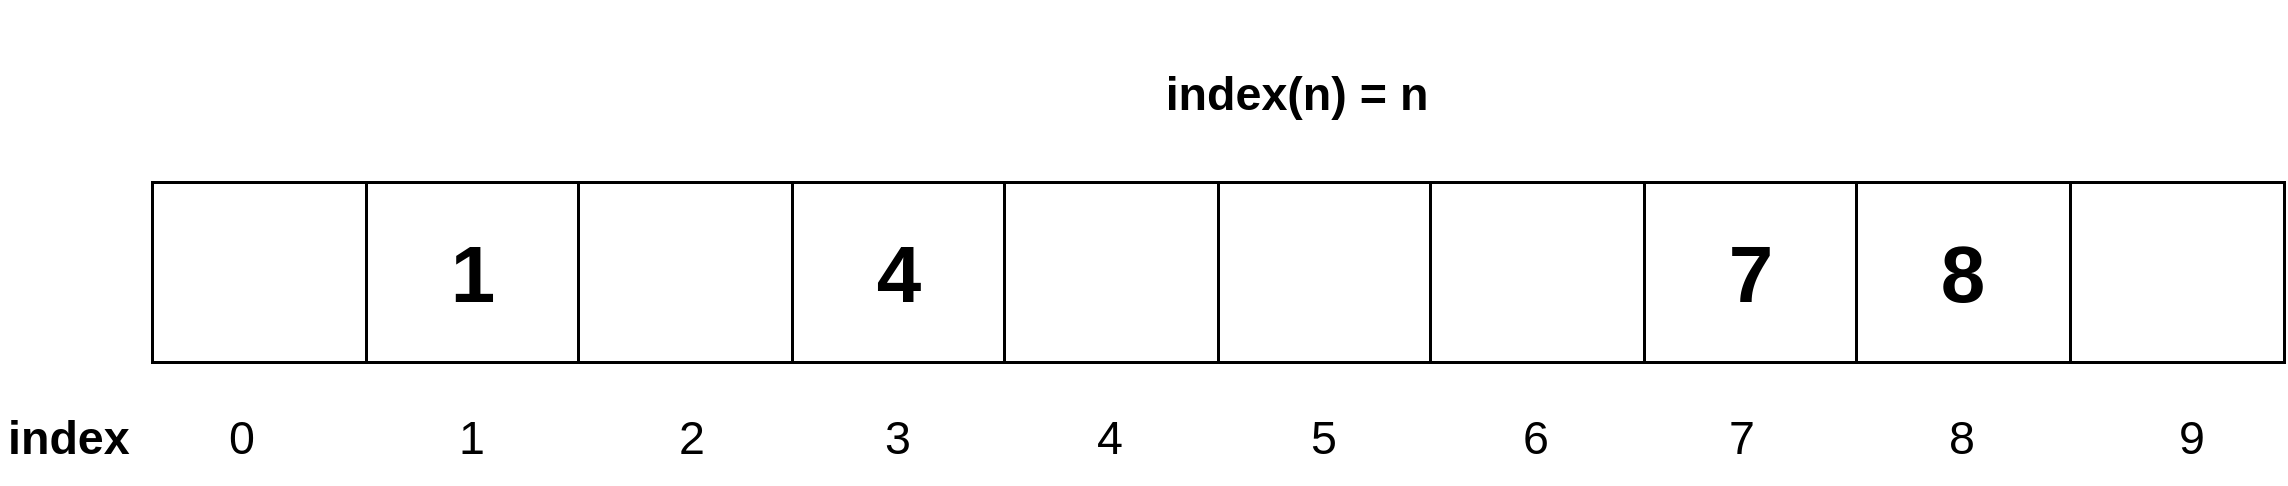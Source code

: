 <?xml version="1.0" encoding="UTF-8"?><mxfile type="Lucidchart-Import" version="17.1.4"><diagram name="Page 1" id="0"><mxGraphModel page="1" pageWidth="1020" pageHeight="1320" grid="1" gridSize="15"><root><mxCell id="0"/><mxCell id="1" parent="0"/><UserObject label="" lucidchartObjectId="CYYw~_-P8bV9" id="2"><mxCell style="html=1;overflow=block;blockSpacing=1;whiteSpace=wrap;fontSize=13;spacing=3.8;strokeOpacity=100;strokeWidth=1.5;" vertex="1" parent="1"><mxGeometry x="135" y="210" width="107" height="90" as="geometry"/></mxCell></UserObject><UserObject label="1" lucidchartObjectId="SYYw_2op-TAP" id="3"><mxCell style="html=1;overflow=block;blockSpacing=1;whiteSpace=wrap;fontSize=40;fontColor=default;fontStyle=1;spacing=3.8;strokeOpacity=100;strokeWidth=1.5;" vertex="1" parent="1"><mxGeometry x="242" y="210" width="107" height="90" as="geometry"/></mxCell></UserObject><UserObject label="" lucidchartObjectId="VYYw~PAFLXJC" id="4"><mxCell style="html=1;overflow=block;blockSpacing=1;whiteSpace=wrap;fontSize=13;spacing=3.8;strokeOpacity=100;strokeWidth=1.5;" vertex="1" parent="1"><mxGeometry x="348" y="210" width="107" height="90" as="geometry"/></mxCell></UserObject><UserObject label="4" lucidchartObjectId="YYYwsULa4JKz" id="5"><mxCell style="html=1;overflow=block;blockSpacing=1;whiteSpace=wrap;fontSize=40;fontColor=default;fontStyle=1;spacing=3.8;strokeOpacity=100;strokeWidth=1.5;" vertex="1" parent="1"><mxGeometry x="455" y="210" width="107" height="90" as="geometry"/></mxCell></UserObject><UserObject label="" lucidchartObjectId="0YYwgDKh~8~J" id="6"><mxCell style="html=1;overflow=block;blockSpacing=1;whiteSpace=wrap;fontSize=13;spacing=3.8;strokeOpacity=100;strokeWidth=1.5;" vertex="1" parent="1"><mxGeometry x="561" y="210" width="107" height="90" as="geometry"/></mxCell></UserObject><UserObject label="" lucidchartObjectId="6YYwCmFXFa93" id="7"><mxCell style="html=1;overflow=block;blockSpacing=1;whiteSpace=wrap;fontSize=13;spacing=3.8;strokeOpacity=100;strokeWidth=1.5;" vertex="1" parent="1"><mxGeometry x="668" y="210" width="107" height="90" as="geometry"/></mxCell></UserObject><UserObject label="" lucidchartObjectId="6YYwKPDoop2h" id="8"><mxCell style="html=1;overflow=block;blockSpacing=1;whiteSpace=wrap;fontSize=13;spacing=3.8;strokeOpacity=100;strokeWidth=1.5;" vertex="1" parent="1"><mxGeometry x="774" y="210" width="107" height="90" as="geometry"/></mxCell></UserObject><UserObject label="7" lucidchartObjectId="6YYwfqr4Ih5c" id="9"><mxCell style="html=1;overflow=block;blockSpacing=1;whiteSpace=wrap;fontSize=40;fontColor=default;fontStyle=1;spacing=3.8;strokeOpacity=100;strokeWidth=1.5;" vertex="1" parent="1"><mxGeometry x="881" y="210" width="107" height="90" as="geometry"/></mxCell></UserObject><UserObject label="8" lucidchartObjectId="6YYw5Msbe~_y" id="10"><mxCell style="html=1;overflow=block;blockSpacing=1;whiteSpace=wrap;fontSize=40;fontColor=default;fontStyle=1;spacing=3.8;strokeOpacity=100;strokeWidth=1.5;" vertex="1" parent="1"><mxGeometry x="987" y="210" width="107" height="90" as="geometry"/></mxCell></UserObject><UserObject label="" lucidchartObjectId="6YYwHOdy4ySD" id="11"><mxCell style="html=1;overflow=block;blockSpacing=1;whiteSpace=wrap;fontSize=13;spacing=3.8;strokeOpacity=100;strokeWidth=1.5;" vertex="1" parent="1"><mxGeometry x="1094" y="210" width="107" height="90" as="geometry"/></mxCell></UserObject><UserObject label="0" lucidchartObjectId="cZYw63obiwRU" id="12"><mxCell style="html=1;overflow=block;blockSpacing=1;whiteSpace=wrap;fontSize=23.3;fontColor=default;spacing=3.8;strokeOpacity=0;fillOpacity=0;fillColor=#ffffff;strokeWidth=1.5;" vertex="1" parent="1"><mxGeometry x="165" y="315" width="30" height="45" as="geometry"/></mxCell></UserObject><UserObject label="1" lucidchartObjectId="wZYwLIzIdpeL" id="13"><mxCell style="html=1;overflow=block;blockSpacing=1;whiteSpace=wrap;fontSize=23.3;fontColor=default;spacing=3.8;strokeOpacity=0;fillOpacity=0;fillColor=#ffffff;strokeWidth=1.5;" vertex="1" parent="1"><mxGeometry x="280" y="315" width="30" height="45" as="geometry"/></mxCell></UserObject><UserObject label="2" lucidchartObjectId="yZYwtcTUtqSC" id="14"><mxCell style="html=1;overflow=block;blockSpacing=1;whiteSpace=wrap;fontSize=23.3;fontColor=default;spacing=3.8;strokeOpacity=0;fillOpacity=0;fillColor=#ffffff;strokeWidth=1.5;" vertex="1" parent="1"><mxGeometry x="390" y="315" width="30" height="45" as="geometry"/></mxCell></UserObject><UserObject label="3" lucidchartObjectId="BZYwe~EGCZVA" id="15"><mxCell style="html=1;overflow=block;blockSpacing=1;whiteSpace=wrap;fontSize=23.3;fontColor=default;spacing=3.8;strokeOpacity=0;fillOpacity=0;fillColor=#ffffff;strokeWidth=1.5;" vertex="1" parent="1"><mxGeometry x="493" y="315" width="30" height="45" as="geometry"/></mxCell></UserObject><UserObject label="4" lucidchartObjectId="FZYw3e7VlZP9" id="16"><mxCell style="html=1;overflow=block;blockSpacing=1;whiteSpace=wrap;fontSize=23.3;fontColor=default;spacing=3.8;strokeOpacity=0;fillOpacity=0;fillColor=#ffffff;strokeWidth=1.5;" vertex="1" parent="1"><mxGeometry x="599" y="315" width="30" height="45" as="geometry"/></mxCell></UserObject><UserObject label="5" lucidchartObjectId="JZYwLe~JE5-P" id="17"><mxCell style="html=1;overflow=block;blockSpacing=1;whiteSpace=wrap;fontSize=23.3;fontColor=default;spacing=3.8;strokeOpacity=0;fillOpacity=0;fillColor=#ffffff;strokeWidth=1.5;" vertex="1" parent="1"><mxGeometry x="706" y="315" width="30" height="45" as="geometry"/></mxCell></UserObject><UserObject label="6" lucidchartObjectId="MZYw-SEbfjtU" id="18"><mxCell style="html=1;overflow=block;blockSpacing=1;whiteSpace=wrap;fontSize=23.3;fontColor=default;spacing=3.8;strokeOpacity=0;fillOpacity=0;fillColor=#ffffff;strokeWidth=1.5;" vertex="1" parent="1"><mxGeometry x="812" y="315" width="30" height="45" as="geometry"/></mxCell></UserObject><UserObject label="7" lucidchartObjectId="PZYwyMAE7pLe" id="19"><mxCell style="html=1;overflow=block;blockSpacing=1;whiteSpace=wrap;fontSize=23.3;fontColor=default;spacing=3.8;strokeOpacity=0;fillOpacity=0;fillColor=#ffffff;strokeWidth=1.5;" vertex="1" parent="1"><mxGeometry x="915" y="315" width="30" height="45" as="geometry"/></mxCell></UserObject><UserObject label="8" lucidchartObjectId="UZYwb59CHvw." id="20"><mxCell style="html=1;overflow=block;blockSpacing=1;whiteSpace=wrap;fontSize=23.3;fontColor=default;spacing=3.8;strokeOpacity=0;fillOpacity=0;fillColor=#ffffff;strokeWidth=1.5;" vertex="1" parent="1"><mxGeometry x="1025" y="315" width="30" height="45" as="geometry"/></mxCell></UserObject><UserObject label="9" lucidchartObjectId="YZYwje6ZMVGT" id="21"><mxCell style="html=1;overflow=block;blockSpacing=1;whiteSpace=wrap;fontSize=23.3;fontColor=default;spacing=3.8;strokeOpacity=0;fillOpacity=0;fillColor=#ffffff;strokeWidth=1.5;" vertex="1" parent="1"><mxGeometry x="1140" y="315" width="30" height="45" as="geometry"/></mxCell></UserObject><UserObject label="index" lucidchartObjectId="5ZYwvt43oSm4" id="22"><mxCell style="html=1;overflow=block;blockSpacing=1;whiteSpace=wrap;fontSize=23.3;fontColor=default;fontStyle=1;spacing=3.8;strokeOpacity=0;fillOpacity=0;fillColor=#ffffff;strokeWidth=1.5;" vertex="1" parent="1"><mxGeometry x="60" y="315" width="30" height="45" as="geometry"/></mxCell></UserObject><UserObject label="index(n) = n" lucidchartObjectId="X1Yw.NsN69Q~" id="23"><mxCell style="html=1;overflow=block;blockSpacing=1;whiteSpace=wrap;fontSize=23.3;fontColor=default;fontStyle=1;spacing=3.8;strokeOpacity=0;fillOpacity=0;fillColor=#ffffff;strokeWidth=1.5;" vertex="1" parent="1"><mxGeometry x="573" y="120" width="269" height="92" as="geometry"/></mxCell></UserObject></root></mxGraphModel></diagram></mxfile>